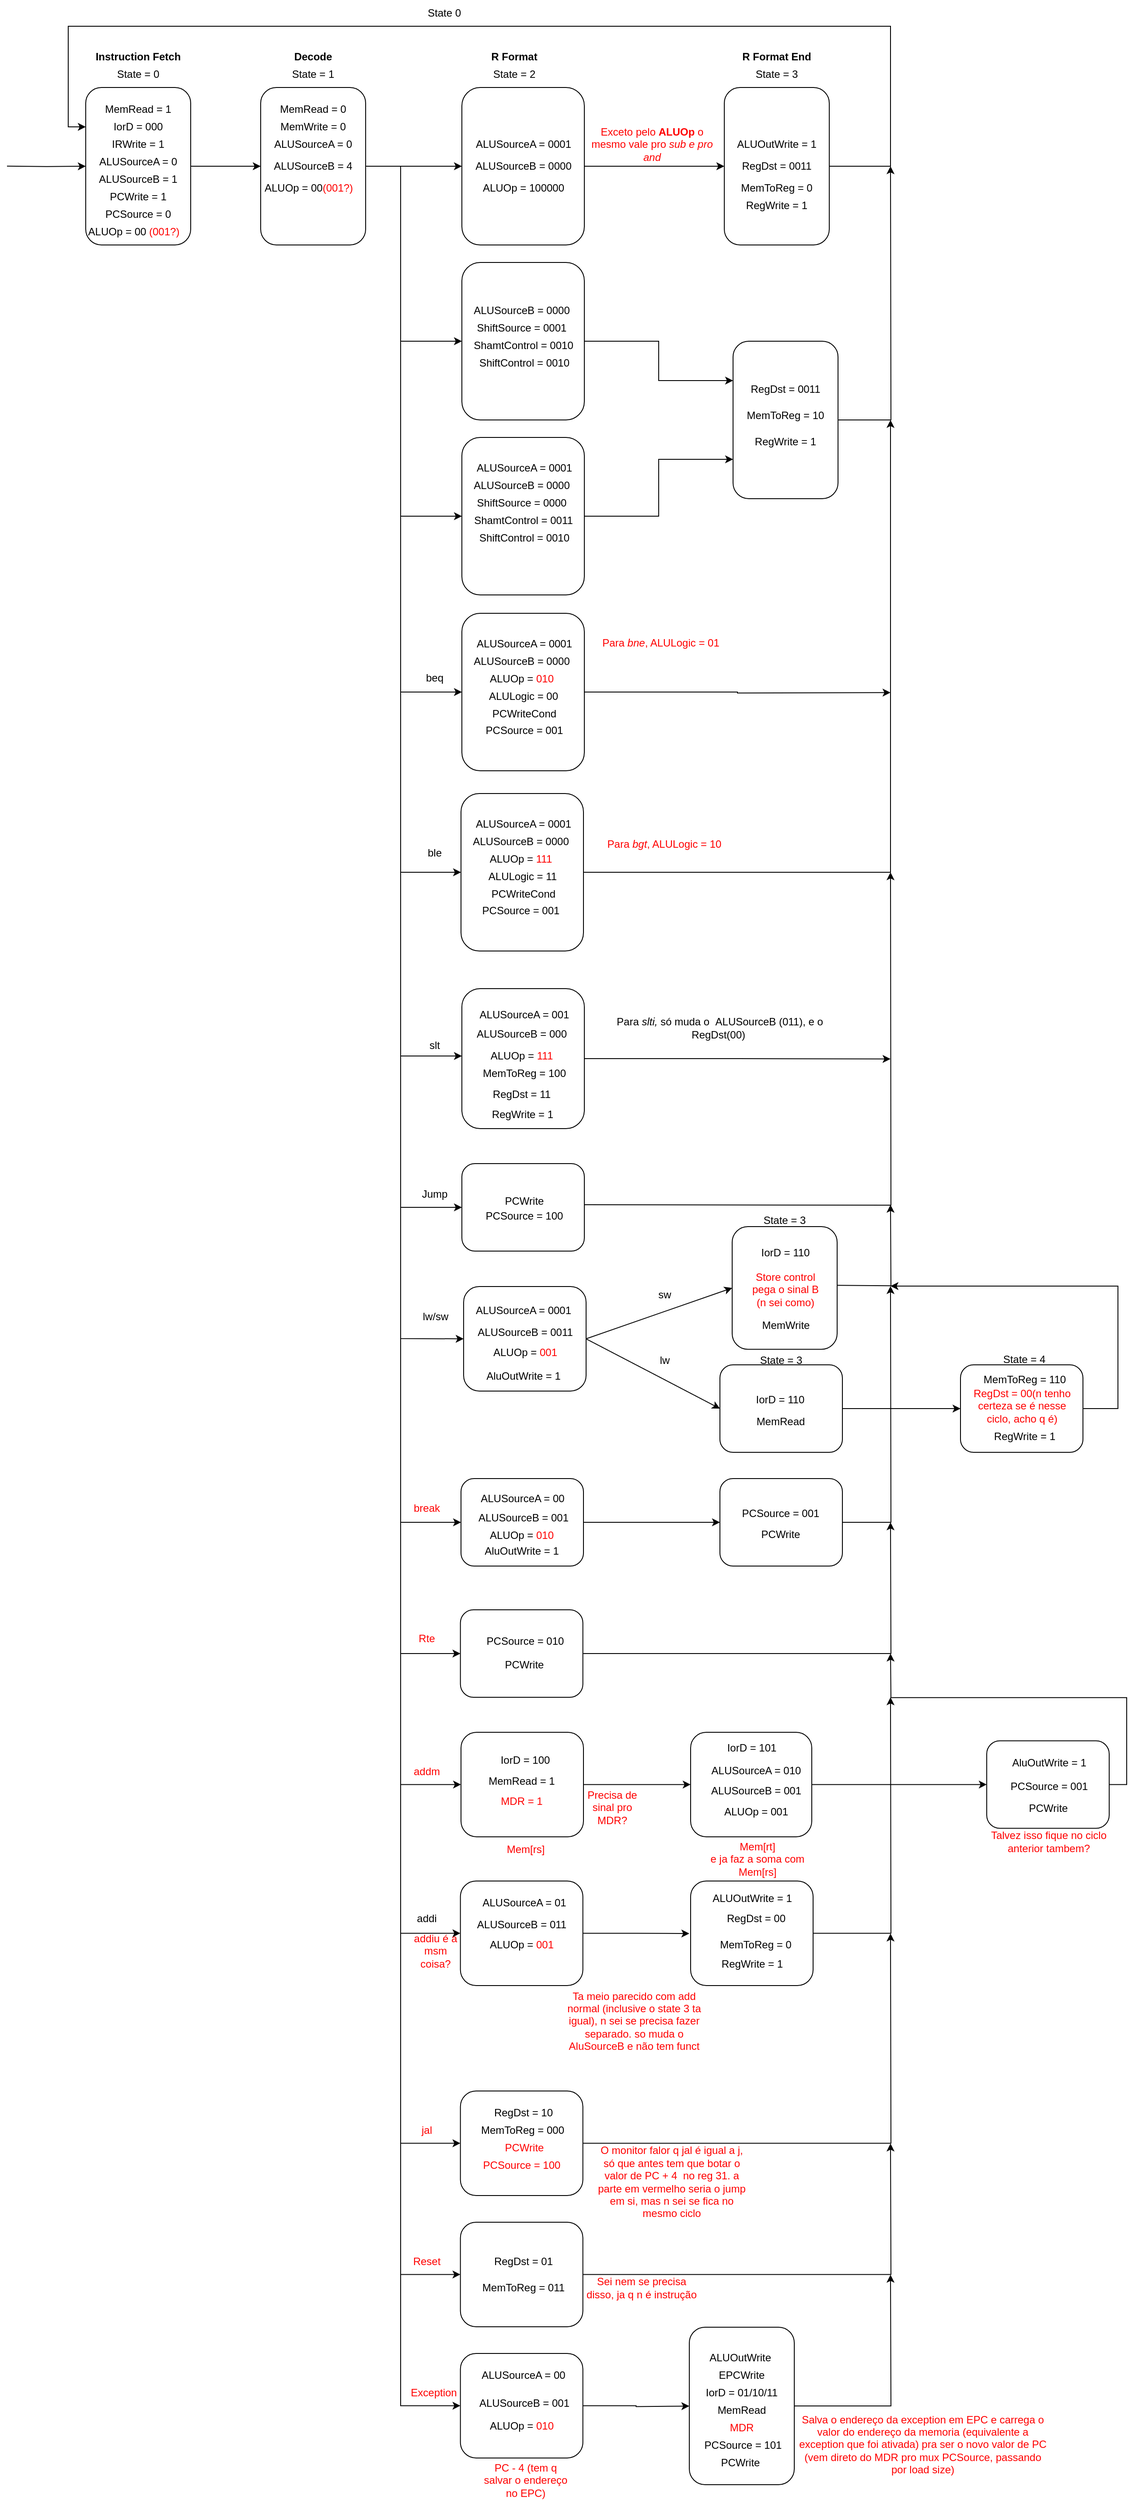 <mxfile version="17.1.2" type="device"><diagram id="7f029Ns65SmCHoBUcmKf" name="Page-1"><mxGraphModel dx="577" dy="322" grid="1" gridSize="10" guides="1" tooltips="1" connect="1" arrows="1" fold="1" page="1" pageScale="1" pageWidth="2000" pageHeight="1500" math="0" shadow="0"><root><mxCell id="0"/><mxCell id="1" parent="0"/><mxCell id="yMHzAtBY2s4tRCd89CI6-142" style="edgeStyle=orthogonalEdgeStyle;rounded=0;orthogonalLoop=1;jettySize=auto;html=1;exitX=1;exitY=0.5;exitDx=0;exitDy=0;fontColor=#FF0000;" parent="1" source="yMHzAtBY2s4tRCd89CI6-136" edge="1"><mxGeometry relative="1" as="geometry"><mxPoint x="1360" y="2050" as="targetPoint"/></mxGeometry></mxCell><mxCell id="yMHzAtBY2s4tRCd89CI6-136" value="" style="rounded=1;whiteSpace=wrap;html=1;" parent="1" vertex="1"><mxGeometry x="1131.5" y="2260" width="140" height="119.467" as="geometry"/></mxCell><mxCell id="wK7whWL1hG3LZi0DJtN8-14" style="edgeStyle=orthogonalEdgeStyle;rounded=0;orthogonalLoop=1;jettySize=auto;html=1;exitX=0;exitY=0.5;exitDx=0;exitDy=0;entryX=0;entryY=0.5;entryDx=0;entryDy=0;" parent="1" target="wK7whWL1hG3LZi0DJtN8-1" edge="1"><mxGeometry relative="1" as="geometry"><mxPoint x="350" y="299.857" as="sourcePoint"/></mxGeometry></mxCell><mxCell id="wK7whWL1hG3LZi0DJtN8-12" value="State = 0" style="text;html=1;strokeColor=none;fillColor=none;align=center;verticalAlign=middle;whiteSpace=wrap;rounded=0;" parent="1" vertex="1"><mxGeometry x="470" y="180" width="60" height="30" as="geometry"/></mxCell><mxCell id="wK7whWL1hG3LZi0DJtN8-15" value="&lt;b&gt;Instruction Fetch&lt;/b&gt;" style="text;html=1;strokeColor=none;fillColor=none;align=center;verticalAlign=middle;whiteSpace=wrap;rounded=0;" parent="1" vertex="1"><mxGeometry x="445" y="160" width="110" height="30" as="geometry"/></mxCell><mxCell id="wK7whWL1hG3LZi0DJtN8-17" value="" style="group" parent="1" vertex="1" connectable="0"><mxGeometry x="440" y="210" width="120" height="180" as="geometry"/></mxCell><mxCell id="wK7whWL1hG3LZi0DJtN8-1" value="" style="rounded=1;whiteSpace=wrap;html=1;" parent="wK7whWL1hG3LZi0DJtN8-17" vertex="1"><mxGeometry width="120" height="180" as="geometry"/></mxCell><mxCell id="wK7whWL1hG3LZi0DJtN8-4" value="MemRead = 1" style="text;html=1;strokeColor=none;fillColor=none;align=center;verticalAlign=middle;whiteSpace=wrap;rounded=0;" parent="wK7whWL1hG3LZi0DJtN8-17" vertex="1"><mxGeometry x="20" y="10" width="80" height="30" as="geometry"/></mxCell><mxCell id="wK7whWL1hG3LZi0DJtN8-5" value="IorD = 000" style="text;html=1;strokeColor=none;fillColor=none;align=center;verticalAlign=middle;whiteSpace=wrap;rounded=0;" parent="wK7whWL1hG3LZi0DJtN8-17" vertex="1"><mxGeometry x="20" y="30" width="80" height="30" as="geometry"/></mxCell><mxCell id="wK7whWL1hG3LZi0DJtN8-6" value="IRWrite = 1" style="text;html=1;strokeColor=none;fillColor=none;align=center;verticalAlign=middle;whiteSpace=wrap;rounded=0;" parent="wK7whWL1hG3LZi0DJtN8-17" vertex="1"><mxGeometry x="20" y="50" width="80" height="30" as="geometry"/></mxCell><mxCell id="wK7whWL1hG3LZi0DJtN8-7" value="ALUSourceA = 0" style="text;html=1;strokeColor=none;fillColor=none;align=center;verticalAlign=middle;whiteSpace=wrap;rounded=0;" parent="wK7whWL1hG3LZi0DJtN8-17" vertex="1"><mxGeometry x="10" y="70" width="100" height="30" as="geometry"/></mxCell><mxCell id="wK7whWL1hG3LZi0DJtN8-8" value="ALUSourceB = 1" style="text;html=1;strokeColor=none;fillColor=none;align=center;verticalAlign=middle;whiteSpace=wrap;rounded=0;" parent="wK7whWL1hG3LZi0DJtN8-17" vertex="1"><mxGeometry x="10" y="90" width="100" height="30" as="geometry"/></mxCell><mxCell id="wK7whWL1hG3LZi0DJtN8-9" value="PCWrite = 1" style="text;html=1;strokeColor=none;fillColor=none;align=center;verticalAlign=middle;whiteSpace=wrap;rounded=0;" parent="wK7whWL1hG3LZi0DJtN8-17" vertex="1"><mxGeometry x="10" y="110" width="100" height="30" as="geometry"/></mxCell><mxCell id="wK7whWL1hG3LZi0DJtN8-10" value="PCSource = 0" style="text;html=1;strokeColor=none;fillColor=none;align=center;verticalAlign=middle;whiteSpace=wrap;rounded=0;" parent="wK7whWL1hG3LZi0DJtN8-17" vertex="1"><mxGeometry x="10" y="130" width="100" height="30" as="geometry"/></mxCell><mxCell id="wK7whWL1hG3LZi0DJtN8-11" value="ALUOp = 00 &lt;font color=&quot;#ff0000&quot;&gt;(001?)&lt;/font&gt;" style="text;html=1;strokeColor=none;fillColor=none;align=center;verticalAlign=middle;whiteSpace=wrap;rounded=0;" parent="wK7whWL1hG3LZi0DJtN8-17" vertex="1"><mxGeometry y="150" width="110" height="30" as="geometry"/></mxCell><mxCell id="wK7whWL1hG3LZi0DJtN8-19" value="" style="group" parent="1" vertex="1" connectable="0"><mxGeometry x="640" y="210" width="120" height="180" as="geometry"/></mxCell><mxCell id="wK7whWL1hG3LZi0DJtN8-20" value="" style="rounded=1;whiteSpace=wrap;html=1;" parent="wK7whWL1hG3LZi0DJtN8-19" vertex="1"><mxGeometry width="120" height="180" as="geometry"/></mxCell><mxCell id="wK7whWL1hG3LZi0DJtN8-21" value="MemRead = 0" style="text;html=1;strokeColor=none;fillColor=none;align=center;verticalAlign=middle;whiteSpace=wrap;rounded=0;" parent="wK7whWL1hG3LZi0DJtN8-19" vertex="1"><mxGeometry x="20" y="10" width="80" height="30" as="geometry"/></mxCell><mxCell id="wK7whWL1hG3LZi0DJtN8-22" value="MemWrite = 0" style="text;html=1;strokeColor=none;fillColor=none;align=center;verticalAlign=middle;whiteSpace=wrap;rounded=0;" parent="wK7whWL1hG3LZi0DJtN8-19" vertex="1"><mxGeometry x="20" y="30" width="80" height="30" as="geometry"/></mxCell><mxCell id="wK7whWL1hG3LZi0DJtN8-24" value="ALUSourceA = 0" style="text;html=1;strokeColor=none;fillColor=none;align=center;verticalAlign=middle;whiteSpace=wrap;rounded=0;" parent="wK7whWL1hG3LZi0DJtN8-19" vertex="1"><mxGeometry x="10" y="50" width="100" height="30" as="geometry"/></mxCell><mxCell id="wK7whWL1hG3LZi0DJtN8-25" value="ALUSourceB = 4" style="text;html=1;strokeColor=none;fillColor=none;align=center;verticalAlign=middle;whiteSpace=wrap;rounded=0;" parent="wK7whWL1hG3LZi0DJtN8-19" vertex="1"><mxGeometry x="10" y="75" width="100" height="30" as="geometry"/></mxCell><mxCell id="wK7whWL1hG3LZi0DJtN8-28" value="ALUOp = 00&lt;font color=&quot;#ff0000&quot;&gt;(001?)&lt;/font&gt;" style="text;html=1;strokeColor=none;fillColor=none;align=center;verticalAlign=middle;whiteSpace=wrap;rounded=0;" parent="wK7whWL1hG3LZi0DJtN8-19" vertex="1"><mxGeometry y="100" width="110" height="30" as="geometry"/></mxCell><mxCell id="wK7whWL1hG3LZi0DJtN8-29" value="State = 1" style="text;html=1;strokeColor=none;fillColor=none;align=center;verticalAlign=middle;whiteSpace=wrap;rounded=0;" parent="1" vertex="1"><mxGeometry x="670" y="180" width="60" height="30" as="geometry"/></mxCell><mxCell id="wK7whWL1hG3LZi0DJtN8-31" value="&lt;b&gt;Decode&lt;/b&gt;" style="text;html=1;strokeColor=none;fillColor=none;align=center;verticalAlign=middle;whiteSpace=wrap;rounded=0;" parent="1" vertex="1"><mxGeometry x="645" y="160" width="110" height="30" as="geometry"/></mxCell><mxCell id="wK7whWL1hG3LZi0DJtN8-32" style="edgeStyle=orthogonalEdgeStyle;rounded=0;orthogonalLoop=1;jettySize=auto;html=1;exitX=1;exitY=0.5;exitDx=0;exitDy=0;entryX=0;entryY=0.5;entryDx=0;entryDy=0;" parent="1" source="wK7whWL1hG3LZi0DJtN8-1" target="wK7whWL1hG3LZi0DJtN8-20" edge="1"><mxGeometry relative="1" as="geometry"/></mxCell><mxCell id="wK7whWL1hG3LZi0DJtN8-33" value="" style="group" parent="1" vertex="1" connectable="0"><mxGeometry x="870" y="210" width="140" height="180" as="geometry"/></mxCell><mxCell id="wK7whWL1hG3LZi0DJtN8-34" value="" style="rounded=1;whiteSpace=wrap;html=1;" parent="wK7whWL1hG3LZi0DJtN8-33" vertex="1"><mxGeometry width="140" height="180" as="geometry"/></mxCell><mxCell id="wK7whWL1hG3LZi0DJtN8-37" value="ALUSourceA = 0001" style="text;html=1;strokeColor=none;fillColor=none;align=center;verticalAlign=middle;whiteSpace=wrap;rounded=0;" parent="wK7whWL1hG3LZi0DJtN8-33" vertex="1"><mxGeometry x="11.667" y="50" width="116.667" height="30" as="geometry"/></mxCell><mxCell id="wK7whWL1hG3LZi0DJtN8-38" value="ALUSourceB = 0000" style="text;html=1;strokeColor=none;fillColor=none;align=center;verticalAlign=middle;whiteSpace=wrap;rounded=0;" parent="wK7whWL1hG3LZi0DJtN8-33" vertex="1"><mxGeometry x="11.667" y="75" width="116.667" height="30" as="geometry"/></mxCell><mxCell id="wK7whWL1hG3LZi0DJtN8-39" value="ALUOp = 100000" style="text;html=1;strokeColor=none;fillColor=none;align=center;verticalAlign=middle;whiteSpace=wrap;rounded=0;" parent="wK7whWL1hG3LZi0DJtN8-33" vertex="1"><mxGeometry x="11.667" y="100" width="116.667" height="30" as="geometry"/></mxCell><mxCell id="wK7whWL1hG3LZi0DJtN8-40" value="&lt;b&gt;R Format&lt;/b&gt;" style="text;html=1;strokeColor=none;fillColor=none;align=center;verticalAlign=middle;whiteSpace=wrap;rounded=0;" parent="1" vertex="1"><mxGeometry x="875" y="160" width="110" height="30" as="geometry"/></mxCell><mxCell id="wK7whWL1hG3LZi0DJtN8-41" value="State = 2" style="text;html=1;strokeColor=none;fillColor=none;align=center;verticalAlign=middle;whiteSpace=wrap;rounded=0;" parent="1" vertex="1"><mxGeometry x="900" y="180" width="60" height="30" as="geometry"/></mxCell><mxCell id="wK7whWL1hG3LZi0DJtN8-42" style="edgeStyle=orthogonalEdgeStyle;rounded=0;orthogonalLoop=1;jettySize=auto;html=1;exitX=1;exitY=0.5;exitDx=0;exitDy=0;entryX=0;entryY=0.5;entryDx=0;entryDy=0;" parent="1" source="wK7whWL1hG3LZi0DJtN8-20" target="wK7whWL1hG3LZi0DJtN8-34" edge="1"><mxGeometry relative="1" as="geometry"/></mxCell><mxCell id="wK7whWL1hG3LZi0DJtN8-43" value="" style="group" parent="1" vertex="1" connectable="0"><mxGeometry x="1170" y="210" width="120" height="180" as="geometry"/></mxCell><mxCell id="wK7whWL1hG3LZi0DJtN8-44" value="" style="rounded=1;whiteSpace=wrap;html=1;" parent="wK7whWL1hG3LZi0DJtN8-43" vertex="1"><mxGeometry width="120" height="180" as="geometry"/></mxCell><mxCell id="wK7whWL1hG3LZi0DJtN8-45" value="ALUOutWrite = 1" style="text;html=1;strokeColor=none;fillColor=none;align=center;verticalAlign=middle;whiteSpace=wrap;rounded=0;" parent="wK7whWL1hG3LZi0DJtN8-43" vertex="1"><mxGeometry x="10" y="50" width="100" height="30" as="geometry"/></mxCell><mxCell id="wK7whWL1hG3LZi0DJtN8-46" value="RegDst = 0011" style="text;html=1;strokeColor=none;fillColor=none;align=center;verticalAlign=middle;whiteSpace=wrap;rounded=0;" parent="wK7whWL1hG3LZi0DJtN8-43" vertex="1"><mxGeometry x="10" y="75" width="100" height="30" as="geometry"/></mxCell><mxCell id="wK7whWL1hG3LZi0DJtN8-47" value="MemToReg = 0" style="text;html=1;strokeColor=none;fillColor=none;align=center;verticalAlign=middle;whiteSpace=wrap;rounded=0;" parent="wK7whWL1hG3LZi0DJtN8-43" vertex="1"><mxGeometry x="10" y="100" width="100" height="30" as="geometry"/></mxCell><mxCell id="wK7whWL1hG3LZi0DJtN8-48" value="RegWrite = 1" style="text;html=1;strokeColor=none;fillColor=none;align=center;verticalAlign=middle;whiteSpace=wrap;rounded=0;" parent="wK7whWL1hG3LZi0DJtN8-43" vertex="1"><mxGeometry x="10" y="120" width="100" height="30" as="geometry"/></mxCell><mxCell id="wK7whWL1hG3LZi0DJtN8-49" value="&lt;b&gt;R Format End&lt;/b&gt;" style="text;html=1;strokeColor=none;fillColor=none;align=center;verticalAlign=middle;whiteSpace=wrap;rounded=0;" parent="1" vertex="1"><mxGeometry x="1175" y="160" width="110" height="30" as="geometry"/></mxCell><mxCell id="wK7whWL1hG3LZi0DJtN8-50" value="State = 3" style="text;html=1;strokeColor=none;fillColor=none;align=center;verticalAlign=middle;whiteSpace=wrap;rounded=0;" parent="1" vertex="1"><mxGeometry x="1200" y="180" width="60" height="30" as="geometry"/></mxCell><mxCell id="wK7whWL1hG3LZi0DJtN8-51" style="edgeStyle=orthogonalEdgeStyle;rounded=0;orthogonalLoop=1;jettySize=auto;html=1;exitX=1;exitY=0.5;exitDx=0;exitDy=0;entryX=0;entryY=0.5;entryDx=0;entryDy=0;" parent="1" source="wK7whWL1hG3LZi0DJtN8-34" target="wK7whWL1hG3LZi0DJtN8-44" edge="1"><mxGeometry relative="1" as="geometry"/></mxCell><mxCell id="wK7whWL1hG3LZi0DJtN8-52" style="edgeStyle=orthogonalEdgeStyle;rounded=0;orthogonalLoop=1;jettySize=auto;html=1;exitX=1;exitY=0.5;exitDx=0;exitDy=0;entryX=0;entryY=0.25;entryDx=0;entryDy=0;" parent="1" source="wK7whWL1hG3LZi0DJtN8-44" target="wK7whWL1hG3LZi0DJtN8-1" edge="1"><mxGeometry relative="1" as="geometry"><Array as="points"><mxPoint x="1360" y="300"/><mxPoint x="1360" y="140"/><mxPoint x="420" y="140"/><mxPoint x="420" y="255"/></Array></mxGeometry></mxCell><mxCell id="wK7whWL1hG3LZi0DJtN8-53" value="State 0" style="text;html=1;strokeColor=none;fillColor=none;align=center;verticalAlign=middle;whiteSpace=wrap;rounded=0;" parent="1" vertex="1"><mxGeometry x="820" y="110" width="60" height="30" as="geometry"/></mxCell><mxCell id="JnGmFJrkp-qvWGGbEHpO-11" value="" style="group" parent="1" vertex="1" connectable="0"><mxGeometry x="870" y="410" width="140" height="180" as="geometry"/></mxCell><mxCell id="JnGmFJrkp-qvWGGbEHpO-12" value="" style="rounded=1;whiteSpace=wrap;html=1;" parent="JnGmFJrkp-qvWGGbEHpO-11" vertex="1"><mxGeometry width="140" height="180" as="geometry"/></mxCell><mxCell id="JnGmFJrkp-qvWGGbEHpO-14" value="ALUSourceB = 0000" style="text;html=1;strokeColor=none;fillColor=none;align=center;verticalAlign=middle;whiteSpace=wrap;rounded=0;" parent="JnGmFJrkp-qvWGGbEHpO-11" vertex="1"><mxGeometry x="9.997" y="40" width="116.667" height="30" as="geometry"/></mxCell><mxCell id="JnGmFJrkp-qvWGGbEHpO-18" value="ShiftSource = 0001" style="text;html=1;strokeColor=none;fillColor=none;align=center;verticalAlign=middle;whiteSpace=wrap;rounded=0;" parent="JnGmFJrkp-qvWGGbEHpO-11" vertex="1"><mxGeometry x="9.997" y="60" width="116.667" height="30" as="geometry"/></mxCell><mxCell id="JnGmFJrkp-qvWGGbEHpO-19" value="ShamtControl = 0010" style="text;html=1;strokeColor=none;fillColor=none;align=center;verticalAlign=middle;whiteSpace=wrap;rounded=0;" parent="JnGmFJrkp-qvWGGbEHpO-11" vertex="1"><mxGeometry x="11.667" y="80" width="116.667" height="30" as="geometry"/></mxCell><mxCell id="JnGmFJrkp-qvWGGbEHpO-20" value="ShiftControl = 0010" style="text;html=1;strokeColor=none;fillColor=none;align=center;verticalAlign=middle;whiteSpace=wrap;rounded=0;" parent="JnGmFJrkp-qvWGGbEHpO-11" vertex="1"><mxGeometry x="12.997" y="100" width="116.667" height="30" as="geometry"/></mxCell><mxCell id="JnGmFJrkp-qvWGGbEHpO-17" style="edgeStyle=orthogonalEdgeStyle;rounded=0;orthogonalLoop=1;jettySize=auto;html=1;exitX=1;exitY=0.5;exitDx=0;exitDy=0;fontColor=#FF0000;entryX=0;entryY=0.5;entryDx=0;entryDy=0;" parent="1" source="wK7whWL1hG3LZi0DJtN8-20" target="JnGmFJrkp-qvWGGbEHpO-12" edge="1"><mxGeometry relative="1" as="geometry"><mxPoint x="850" y="510" as="targetPoint"/><Array as="points"><mxPoint x="800" y="300"/><mxPoint x="800" y="500"/></Array></mxGeometry></mxCell><mxCell id="JnGmFJrkp-qvWGGbEHpO-3" value="&lt;font color=&quot;#ff0000&quot;&gt;Exceto pelo &lt;b&gt;ALUOp &lt;/b&gt;o mesmo vale pro &lt;i&gt;sub e pro and&lt;/i&gt;&lt;/font&gt;" style="text;html=1;strokeColor=none;fillColor=none;align=center;verticalAlign=middle;whiteSpace=wrap;rounded=0;" parent="1" vertex="1"><mxGeometry x="1010" y="260" width="155" height="30" as="geometry"/></mxCell><mxCell id="JnGmFJrkp-qvWGGbEHpO-23" value="" style="group" parent="1" vertex="1" connectable="0"><mxGeometry x="870" y="610" width="140" height="180" as="geometry"/></mxCell><mxCell id="JnGmFJrkp-qvWGGbEHpO-24" value="" style="rounded=1;whiteSpace=wrap;html=1;" parent="JnGmFJrkp-qvWGGbEHpO-23" vertex="1"><mxGeometry width="140" height="180" as="geometry"/></mxCell><mxCell id="JnGmFJrkp-qvWGGbEHpO-25" value="ALUSourceB = 0000" style="text;html=1;strokeColor=none;fillColor=none;align=center;verticalAlign=middle;whiteSpace=wrap;rounded=0;" parent="JnGmFJrkp-qvWGGbEHpO-23" vertex="1"><mxGeometry x="9.997" y="40" width="116.667" height="30" as="geometry"/></mxCell><mxCell id="JnGmFJrkp-qvWGGbEHpO-27" value="ShiftSource = 0000" style="text;html=1;strokeColor=none;fillColor=none;align=center;verticalAlign=middle;whiteSpace=wrap;rounded=0;" parent="JnGmFJrkp-qvWGGbEHpO-23" vertex="1"><mxGeometry x="9.997" y="60" width="116.667" height="30" as="geometry"/></mxCell><mxCell id="JnGmFJrkp-qvWGGbEHpO-28" value="ShamtControl = 0011" style="text;html=1;strokeColor=none;fillColor=none;align=center;verticalAlign=middle;whiteSpace=wrap;rounded=0;" parent="JnGmFJrkp-qvWGGbEHpO-23" vertex="1"><mxGeometry x="11.667" y="80" width="116.667" height="30" as="geometry"/></mxCell><mxCell id="JnGmFJrkp-qvWGGbEHpO-29" value="ShiftControl = 0010" style="text;html=1;strokeColor=none;fillColor=none;align=center;verticalAlign=middle;whiteSpace=wrap;rounded=0;" parent="JnGmFJrkp-qvWGGbEHpO-23" vertex="1"><mxGeometry x="12.997" y="100" width="116.667" height="30" as="geometry"/></mxCell><mxCell id="JnGmFJrkp-qvWGGbEHpO-31" value="ALUSourceA = 0001" style="text;html=1;strokeColor=none;fillColor=none;align=center;verticalAlign=middle;whiteSpace=wrap;rounded=0;" parent="JnGmFJrkp-qvWGGbEHpO-23" vertex="1"><mxGeometry x="12.997" y="20" width="116.667" height="30" as="geometry"/></mxCell><mxCell id="JnGmFJrkp-qvWGGbEHpO-30" style="edgeStyle=orthogonalEdgeStyle;rounded=0;orthogonalLoop=1;jettySize=auto;html=1;exitX=1;exitY=0.5;exitDx=0;exitDy=0;entryX=0;entryY=0.5;entryDx=0;entryDy=0;fontColor=#FF0000;" parent="1" source="wK7whWL1hG3LZi0DJtN8-20" target="JnGmFJrkp-qvWGGbEHpO-24" edge="1"><mxGeometry relative="1" as="geometry"><Array as="points"><mxPoint x="800" y="300"/><mxPoint x="800" y="700"/></Array></mxGeometry></mxCell><mxCell id="JnGmFJrkp-qvWGGbEHpO-38" value="" style="group" parent="1" vertex="1" connectable="0"><mxGeometry x="1180" y="500" width="120" height="180" as="geometry"/></mxCell><mxCell id="JnGmFJrkp-qvWGGbEHpO-39" value="" style="rounded=1;whiteSpace=wrap;html=1;" parent="JnGmFJrkp-qvWGGbEHpO-38" vertex="1"><mxGeometry width="120" height="180" as="geometry"/></mxCell><mxCell id="JnGmFJrkp-qvWGGbEHpO-41" value="RegDst = 0011" style="text;html=1;strokeColor=none;fillColor=none;align=center;verticalAlign=middle;whiteSpace=wrap;rounded=0;" parent="JnGmFJrkp-qvWGGbEHpO-38" vertex="1"><mxGeometry x="10" y="40" width="100" height="30" as="geometry"/></mxCell><mxCell id="JnGmFJrkp-qvWGGbEHpO-42" value="MemToReg = 10" style="text;html=1;strokeColor=none;fillColor=none;align=center;verticalAlign=middle;whiteSpace=wrap;rounded=0;" parent="JnGmFJrkp-qvWGGbEHpO-38" vertex="1"><mxGeometry x="10" y="70" width="100" height="30" as="geometry"/></mxCell><mxCell id="JnGmFJrkp-qvWGGbEHpO-43" value="RegWrite = 1" style="text;html=1;strokeColor=none;fillColor=none;align=center;verticalAlign=middle;whiteSpace=wrap;rounded=0;" parent="JnGmFJrkp-qvWGGbEHpO-38" vertex="1"><mxGeometry x="10" y="100" width="100" height="30" as="geometry"/></mxCell><mxCell id="JnGmFJrkp-qvWGGbEHpO-44" style="edgeStyle=orthogonalEdgeStyle;rounded=0;orthogonalLoop=1;jettySize=auto;html=1;exitX=1;exitY=0.5;exitDx=0;exitDy=0;entryX=0;entryY=0.25;entryDx=0;entryDy=0;fontColor=#FF0000;" parent="1" source="JnGmFJrkp-qvWGGbEHpO-12" target="JnGmFJrkp-qvWGGbEHpO-39" edge="1"><mxGeometry relative="1" as="geometry"/></mxCell><mxCell id="JnGmFJrkp-qvWGGbEHpO-45" style="edgeStyle=orthogonalEdgeStyle;rounded=0;orthogonalLoop=1;jettySize=auto;html=1;exitX=1;exitY=0.5;exitDx=0;exitDy=0;entryX=0;entryY=0.75;entryDx=0;entryDy=0;fontColor=#FF0000;" parent="1" source="JnGmFJrkp-qvWGGbEHpO-24" target="JnGmFJrkp-qvWGGbEHpO-39" edge="1"><mxGeometry relative="1" as="geometry"/></mxCell><mxCell id="JnGmFJrkp-qvWGGbEHpO-47" style="edgeStyle=orthogonalEdgeStyle;rounded=0;orthogonalLoop=1;jettySize=auto;html=1;exitX=1;exitY=0.5;exitDx=0;exitDy=0;fontColor=#FF0000;" parent="1" source="JnGmFJrkp-qvWGGbEHpO-39" edge="1"><mxGeometry relative="1" as="geometry"><mxPoint x="1360" y="300" as="targetPoint"/></mxGeometry></mxCell><mxCell id="yMHzAtBY2s4tRCd89CI6-1" value="" style="endArrow=classic;html=1;rounded=0;entryX=0;entryY=0.5;entryDx=0;entryDy=0;" parent="1" target="yMHzAtBY2s4tRCd89CI6-3" edge="1"><mxGeometry width="50" height="50" relative="1" as="geometry"><mxPoint x="800" y="700" as="sourcePoint"/><mxPoint x="800" y="920" as="targetPoint"/><Array as="points"><mxPoint x="800" y="901"/></Array></mxGeometry></mxCell><mxCell id="yMHzAtBY2s4tRCd89CI6-2" value="" style="group" parent="1" vertex="1" connectable="0"><mxGeometry x="870" y="811" width="140" height="180" as="geometry"/></mxCell><mxCell id="yMHzAtBY2s4tRCd89CI6-3" value="" style="rounded=1;whiteSpace=wrap;html=1;" parent="yMHzAtBY2s4tRCd89CI6-2" vertex="1"><mxGeometry width="140" height="180" as="geometry"/></mxCell><mxCell id="yMHzAtBY2s4tRCd89CI6-4" value="ALUSourceB = 0000" style="text;html=1;strokeColor=none;fillColor=none;align=center;verticalAlign=middle;whiteSpace=wrap;rounded=0;" parent="yMHzAtBY2s4tRCd89CI6-2" vertex="1"><mxGeometry x="9.997" y="40" width="116.667" height="30" as="geometry"/></mxCell><mxCell id="yMHzAtBY2s4tRCd89CI6-5" value="ALUOp = &lt;font color=&quot;#ff0000&quot;&gt;010&lt;/font&gt;" style="text;html=1;strokeColor=none;fillColor=none;align=center;verticalAlign=middle;whiteSpace=wrap;rounded=0;" parent="yMHzAtBY2s4tRCd89CI6-2" vertex="1"><mxGeometry x="9.997" y="60" width="116.667" height="30" as="geometry"/></mxCell><mxCell id="yMHzAtBY2s4tRCd89CI6-6" value="ALULogic = 00" style="text;html=1;strokeColor=none;fillColor=none;align=center;verticalAlign=middle;whiteSpace=wrap;rounded=0;" parent="yMHzAtBY2s4tRCd89CI6-2" vertex="1"><mxGeometry x="11.667" y="80" width="116.667" height="30" as="geometry"/></mxCell><mxCell id="yMHzAtBY2s4tRCd89CI6-7" value="PCWriteCond" style="text;html=1;strokeColor=none;fillColor=none;align=center;verticalAlign=middle;whiteSpace=wrap;rounded=0;" parent="yMHzAtBY2s4tRCd89CI6-2" vertex="1"><mxGeometry x="12.997" y="100" width="116.667" height="30" as="geometry"/></mxCell><mxCell id="yMHzAtBY2s4tRCd89CI6-8" value="ALUSourceA = 0001" style="text;html=1;strokeColor=none;fillColor=none;align=center;verticalAlign=middle;whiteSpace=wrap;rounded=0;" parent="yMHzAtBY2s4tRCd89CI6-2" vertex="1"><mxGeometry x="12.997" y="20" width="116.667" height="30" as="geometry"/></mxCell><mxCell id="yMHzAtBY2s4tRCd89CI6-10" value="&lt;font color=&quot;#ff0000&quot;&gt;Para &lt;i&gt;bne&lt;/i&gt;, ALULogic = 01&lt;/font&gt;" style="text;html=1;strokeColor=none;fillColor=none;align=center;verticalAlign=middle;whiteSpace=wrap;rounded=0;" parent="1" vertex="1"><mxGeometry x="1020" y="830" width="155" height="30" as="geometry"/></mxCell><mxCell id="yMHzAtBY2s4tRCd89CI6-11" value="beq" style="text;html=1;strokeColor=none;fillColor=none;align=center;verticalAlign=middle;whiteSpace=wrap;rounded=0;" parent="1" vertex="1"><mxGeometry x="809" y="870" width="60" height="30" as="geometry"/></mxCell><mxCell id="yMHzAtBY2s4tRCd89CI6-13" value="" style="group" parent="1" vertex="1" connectable="0"><mxGeometry x="869" y="1017" width="140" height="180" as="geometry"/></mxCell><mxCell id="yMHzAtBY2s4tRCd89CI6-14" value="" style="rounded=1;whiteSpace=wrap;html=1;" parent="yMHzAtBY2s4tRCd89CI6-13" vertex="1"><mxGeometry width="140" height="180" as="geometry"/></mxCell><mxCell id="yMHzAtBY2s4tRCd89CI6-15" value="ALUSourceB = 0000" style="text;html=1;strokeColor=none;fillColor=none;align=center;verticalAlign=middle;whiteSpace=wrap;rounded=0;" parent="yMHzAtBY2s4tRCd89CI6-13" vertex="1"><mxGeometry x="9.997" y="40" width="116.667" height="30" as="geometry"/></mxCell><mxCell id="yMHzAtBY2s4tRCd89CI6-16" value="ALUOp = &lt;font color=&quot;#ff0000&quot;&gt;111&lt;/font&gt;" style="text;html=1;strokeColor=none;fillColor=none;align=center;verticalAlign=middle;whiteSpace=wrap;rounded=0;" parent="yMHzAtBY2s4tRCd89CI6-13" vertex="1"><mxGeometry x="9.997" y="60" width="116.667" height="30" as="geometry"/></mxCell><mxCell id="yMHzAtBY2s4tRCd89CI6-17" value="ALULogic = 11" style="text;html=1;strokeColor=none;fillColor=none;align=center;verticalAlign=middle;whiteSpace=wrap;rounded=0;" parent="yMHzAtBY2s4tRCd89CI6-13" vertex="1"><mxGeometry x="11.667" y="80" width="116.667" height="30" as="geometry"/></mxCell><mxCell id="yMHzAtBY2s4tRCd89CI6-18" value="PCWriteCond" style="text;html=1;strokeColor=none;fillColor=none;align=center;verticalAlign=middle;whiteSpace=wrap;rounded=0;" parent="yMHzAtBY2s4tRCd89CI6-13" vertex="1"><mxGeometry x="12.997" y="100" width="116.667" height="30" as="geometry"/></mxCell><mxCell id="yMHzAtBY2s4tRCd89CI6-19" value="ALUSourceA = 0001" style="text;html=1;strokeColor=none;fillColor=none;align=center;verticalAlign=middle;whiteSpace=wrap;rounded=0;" parent="yMHzAtBY2s4tRCd89CI6-13" vertex="1"><mxGeometry x="12.997" y="20" width="116.667" height="30" as="geometry"/></mxCell><mxCell id="yMHzAtBY2s4tRCd89CI6-35" value="PCSource = 001" style="text;html=1;strokeColor=none;fillColor=none;align=center;verticalAlign=middle;whiteSpace=wrap;rounded=0;" parent="yMHzAtBY2s4tRCd89CI6-13" vertex="1"><mxGeometry x="10" y="119" width="116.667" height="30" as="geometry"/></mxCell><mxCell id="yMHzAtBY2s4tRCd89CI6-20" value="" style="endArrow=classic;html=1;rounded=0;entryX=0;entryY=0.5;entryDx=0;entryDy=0;" parent="1" target="yMHzAtBY2s4tRCd89CI6-14" edge="1"><mxGeometry width="50" height="50" relative="1" as="geometry"><mxPoint x="800" y="900" as="sourcePoint"/><mxPoint x="850" y="1000" as="targetPoint"/><Array as="points"><mxPoint x="800" y="1107"/></Array></mxGeometry></mxCell><mxCell id="yMHzAtBY2s4tRCd89CI6-21" value="ble" style="text;html=1;strokeColor=none;fillColor=none;align=center;verticalAlign=middle;whiteSpace=wrap;rounded=0;" parent="1" vertex="1"><mxGeometry x="809" y="1070" width="60" height="30" as="geometry"/></mxCell><mxCell id="yMHzAtBY2s4tRCd89CI6-22" value="&lt;font color=&quot;#ff0000&quot;&gt;Para &lt;i&gt;bgt&lt;/i&gt;, ALULogic = 10&lt;/font&gt;" style="text;html=1;strokeColor=none;fillColor=none;align=center;verticalAlign=middle;whiteSpace=wrap;rounded=0;" parent="1" vertex="1"><mxGeometry x="1024" y="1060" width="155" height="30" as="geometry"/></mxCell><mxCell id="yMHzAtBY2s4tRCd89CI6-25" value="" style="group" parent="1" vertex="1" connectable="0"><mxGeometry x="870" y="1250" width="140" height="150" as="geometry"/></mxCell><mxCell id="yMHzAtBY2s4tRCd89CI6-26" value="" style="rounded=1;whiteSpace=wrap;html=1;" parent="yMHzAtBY2s4tRCd89CI6-25" vertex="1"><mxGeometry y="-10" width="140" height="160" as="geometry"/></mxCell><mxCell id="yMHzAtBY2s4tRCd89CI6-27" value="ALUSourceB = 000" style="text;html=1;strokeColor=none;fillColor=none;align=center;verticalAlign=middle;whiteSpace=wrap;rounded=0;" parent="yMHzAtBY2s4tRCd89CI6-25" vertex="1"><mxGeometry x="9.997" y="30.444" width="116.667" height="23.333" as="geometry"/></mxCell><mxCell id="yMHzAtBY2s4tRCd89CI6-28" value="ALUOp = &lt;font color=&quot;#ff0000&quot;&gt;111&lt;/font&gt;" style="text;html=1;strokeColor=none;fillColor=none;align=center;verticalAlign=middle;whiteSpace=wrap;rounded=0;" parent="yMHzAtBY2s4tRCd89CI6-25" vertex="1"><mxGeometry x="9.997" y="55.778" width="116.667" height="23.333" as="geometry"/></mxCell><mxCell id="yMHzAtBY2s4tRCd89CI6-29" value="MemToReg = 100" style="text;html=1;strokeColor=none;fillColor=none;align=center;verticalAlign=middle;whiteSpace=wrap;rounded=0;" parent="yMHzAtBY2s4tRCd89CI6-25" vertex="1"><mxGeometry x="12.997" y="75.333" width="116.667" height="23.333" as="geometry"/></mxCell><mxCell id="yMHzAtBY2s4tRCd89CI6-30" value="RegWrite = 1" style="text;html=1;strokeColor=none;fillColor=none;align=center;verticalAlign=middle;whiteSpace=wrap;rounded=0;" parent="yMHzAtBY2s4tRCd89CI6-25" vertex="1"><mxGeometry x="10.997" y="121.889" width="116.667" height="23.333" as="geometry"/></mxCell><mxCell id="yMHzAtBY2s4tRCd89CI6-31" value="ALUSourceA = 001" style="text;html=1;strokeColor=none;fillColor=none;align=center;verticalAlign=middle;whiteSpace=wrap;rounded=0;" parent="yMHzAtBY2s4tRCd89CI6-25" vertex="1"><mxGeometry x="12.997" y="8.111" width="116.667" height="23.333" as="geometry"/></mxCell><mxCell id="yMHzAtBY2s4tRCd89CI6-184" value="RegDst = 11" style="text;html=1;strokeColor=none;fillColor=none;align=center;verticalAlign=middle;whiteSpace=wrap;rounded=0;" parent="yMHzAtBY2s4tRCd89CI6-25" vertex="1"><mxGeometry x="10" y="99.67" width="116.667" height="23.333" as="geometry"/></mxCell><mxCell id="yMHzAtBY2s4tRCd89CI6-32" value="" style="endArrow=classic;html=1;rounded=0;entryX=0;entryY=0.5;entryDx=0;entryDy=0;" parent="1" edge="1"><mxGeometry width="50" height="50" relative="1" as="geometry"><mxPoint x="800" y="1107" as="sourcePoint"/><mxPoint x="870" y="1317" as="targetPoint"/><Array as="points"><mxPoint x="800" y="1317"/></Array></mxGeometry></mxCell><mxCell id="yMHzAtBY2s4tRCd89CI6-33" value="&lt;font color=&quot;#000000&quot;&gt;slt&lt;/font&gt;" style="text;html=1;strokeColor=none;fillColor=none;align=center;verticalAlign=middle;whiteSpace=wrap;rounded=0;fontColor=#FF0000;" parent="1" vertex="1"><mxGeometry x="809" y="1290" width="60" height="30" as="geometry"/></mxCell><mxCell id="yMHzAtBY2s4tRCd89CI6-34" value="PCSource = 001" style="text;html=1;strokeColor=none;fillColor=none;align=center;verticalAlign=middle;whiteSpace=wrap;rounded=0;" parent="1" vertex="1"><mxGeometry x="883" y="930" width="116.667" height="30" as="geometry"/></mxCell><mxCell id="yMHzAtBY2s4tRCd89CI6-36" value="" style="endArrow=classic;html=1;rounded=0;fontColor=#000000;entryX=0;entryY=0.5;entryDx=0;entryDy=0;" parent="1" target="yMHzAtBY2s4tRCd89CI6-38" edge="1"><mxGeometry width="50" height="50" relative="1" as="geometry"><mxPoint x="800" y="1317" as="sourcePoint"/><mxPoint x="870" y="1527" as="targetPoint"/><Array as="points"><mxPoint x="800" y="1490"/></Array></mxGeometry></mxCell><mxCell id="yMHzAtBY2s4tRCd89CI6-37" value="" style="group" parent="1" vertex="1" connectable="0"><mxGeometry x="870" y="1440" width="145" height="260" as="geometry"/></mxCell><mxCell id="yMHzAtBY2s4tRCd89CI6-38" value="" style="rounded=1;whiteSpace=wrap;html=1;" parent="yMHzAtBY2s4tRCd89CI6-37" vertex="1"><mxGeometry width="140" height="100" as="geometry"/></mxCell><mxCell id="yMHzAtBY2s4tRCd89CI6-45" value="PCWrite" style="text;html=1;strokeColor=none;fillColor=none;align=center;verticalAlign=middle;whiteSpace=wrap;rounded=0;" parent="yMHzAtBY2s4tRCd89CI6-37" vertex="1"><mxGeometry x="13" y="28" width="116.667" height="30" as="geometry"/></mxCell><mxCell id="yMHzAtBY2s4tRCd89CI6-46" value="PCSource = 100" style="text;html=1;strokeColor=none;fillColor=none;align=center;verticalAlign=middle;whiteSpace=wrap;rounded=0;" parent="yMHzAtBY2s4tRCd89CI6-37" vertex="1"><mxGeometry x="13" y="45" width="116.667" height="30" as="geometry"/></mxCell><mxCell id="yMHzAtBY2s4tRCd89CI6-53" value="" style="group" parent="yMHzAtBY2s4tRCd89CI6-37" vertex="1" connectable="0"><mxGeometry x="2" y="148" width="140" height="112" as="geometry"/></mxCell><mxCell id="yMHzAtBY2s4tRCd89CI6-54" value="" style="rounded=1;whiteSpace=wrap;html=1;" parent="yMHzAtBY2s4tRCd89CI6-53" vertex="1"><mxGeometry y="-7.467" width="140" height="119.467" as="geometry"/></mxCell><mxCell id="yMHzAtBY2s4tRCd89CI6-59" value="ALUSourceA = 0001" style="text;html=1;strokeColor=none;fillColor=none;align=center;verticalAlign=middle;whiteSpace=wrap;rounded=0;" parent="yMHzAtBY2s4tRCd89CI6-53" vertex="1"><mxGeometry x="9.667" y="6.441" width="116.667" height="26.133" as="geometry"/></mxCell><mxCell id="yMHzAtBY2s4tRCd89CI6-55" value="ALUSourceB = 0011" style="text;html=1;strokeColor=none;fillColor=none;align=center;verticalAlign=middle;whiteSpace=wrap;rounded=0;" parent="yMHzAtBY2s4tRCd89CI6-53" vertex="1"><mxGeometry x="11.667" y="32.205" width="116.667" height="26.133" as="geometry"/></mxCell><mxCell id="yMHzAtBY2s4tRCd89CI6-56" value="ALUOp = &lt;font color=&quot;#ff0000&quot;&gt;001&lt;/font&gt;" style="text;html=1;strokeColor=none;fillColor=none;align=center;verticalAlign=middle;whiteSpace=wrap;rounded=0;" parent="yMHzAtBY2s4tRCd89CI6-53" vertex="1"><mxGeometry x="11.667" y="55.338" width="116.667" height="26.133" as="geometry"/></mxCell><mxCell id="yMHzAtBY2s4tRCd89CI6-64" value="AluOutWrite = 1" style="text;html=1;strokeColor=none;fillColor=none;align=center;verticalAlign=middle;whiteSpace=wrap;rounded=0;" parent="yMHzAtBY2s4tRCd89CI6-53" vertex="1"><mxGeometry x="9.67" y="81.47" width="116.667" height="26.133" as="geometry"/></mxCell><mxCell id="yMHzAtBY2s4tRCd89CI6-47" value="Jump" style="text;html=1;strokeColor=none;fillColor=none;align=center;verticalAlign=middle;whiteSpace=wrap;rounded=0;fontColor=#000000;" parent="1" vertex="1"><mxGeometry x="809" y="1460" width="60" height="30" as="geometry"/></mxCell><mxCell id="yMHzAtBY2s4tRCd89CI6-48" value="" style="endArrow=classic;html=1;rounded=0;fontColor=#000000;exitX=1;exitY=0.5;exitDx=0;exitDy=0;" parent="1" source="yMHzAtBY2s4tRCd89CI6-14" edge="1"><mxGeometry width="50" height="50" relative="1" as="geometry"><mxPoint x="1050" y="1150" as="sourcePoint"/><mxPoint x="1360" y="590" as="targetPoint"/><Array as="points"><mxPoint x="1360" y="1107"/></Array></mxGeometry></mxCell><mxCell id="yMHzAtBY2s4tRCd89CI6-50" style="edgeStyle=orthogonalEdgeStyle;rounded=0;orthogonalLoop=1;jettySize=auto;html=1;exitX=1;exitY=0.5;exitDx=0;exitDy=0;fontColor=#000000;" parent="1" source="yMHzAtBY2s4tRCd89CI6-3" edge="1"><mxGeometry relative="1" as="geometry"><mxPoint x="1360" y="901.588" as="targetPoint"/></mxGeometry></mxCell><mxCell id="yMHzAtBY2s4tRCd89CI6-51" style="edgeStyle=orthogonalEdgeStyle;rounded=0;orthogonalLoop=1;jettySize=auto;html=1;exitX=1;exitY=0.5;exitDx=0;exitDy=0;fontColor=#000000;" parent="1" edge="1"><mxGeometry relative="1" as="geometry"><mxPoint x="1360" y="1107" as="targetPoint"/><mxPoint x="1010" y="1487" as="sourcePoint"/></mxGeometry></mxCell><mxCell id="yMHzAtBY2s4tRCd89CI6-52" style="edgeStyle=orthogonalEdgeStyle;rounded=0;orthogonalLoop=1;jettySize=auto;html=1;exitX=1;exitY=0.5;exitDx=0;exitDy=0;fontColor=#000000;" parent="1" source="yMHzAtBY2s4tRCd89CI6-26" edge="1"><mxGeometry relative="1" as="geometry"><mxPoint x="1360" y="1320.412" as="targetPoint"/></mxGeometry></mxCell><mxCell id="yMHzAtBY2s4tRCd89CI6-60" value="" style="endArrow=classic;html=1;rounded=0;fontColor=#000000;entryX=0;entryY=0.5;entryDx=0;entryDy=0;" parent="1" target="yMHzAtBY2s4tRCd89CI6-54" edge="1"><mxGeometry width="50" height="50" relative="1" as="geometry"><mxPoint x="800" y="1490" as="sourcePoint"/><mxPoint x="850" y="1590" as="targetPoint"/><Array as="points"><mxPoint x="800" y="1640"/></Array></mxGeometry></mxCell><mxCell id="yMHzAtBY2s4tRCd89CI6-61" value="lw/sw" style="text;html=1;strokeColor=none;fillColor=none;align=center;verticalAlign=middle;whiteSpace=wrap;rounded=0;fontColor=#000000;" parent="1" vertex="1"><mxGeometry x="810" y="1600" width="60" height="30" as="geometry"/></mxCell><mxCell id="yMHzAtBY2s4tRCd89CI6-85" style="edgeStyle=orthogonalEdgeStyle;rounded=0;orthogonalLoop=1;jettySize=auto;html=1;exitX=1;exitY=0.5;exitDx=0;exitDy=0;fontColor=#FF0000;" parent="1" edge="1"><mxGeometry relative="1" as="geometry"><mxPoint x="1360" y="1487" as="targetPoint"/><mxPoint x="1299" y="1579.135" as="sourcePoint"/></mxGeometry></mxCell><mxCell id="yMHzAtBY2s4tRCd89CI6-62" value="" style="rounded=1;whiteSpace=wrap;html=1;" parent="1" vertex="1"><mxGeometry x="1179" y="1512" width="120" height="140.27" as="geometry"/></mxCell><mxCell id="yMHzAtBY2s4tRCd89CI6-65" value="IorD = 110" style="text;html=1;strokeColor=none;fillColor=none;align=center;verticalAlign=middle;whiteSpace=wrap;rounded=0;" parent="1" vertex="1"><mxGeometry x="1200" y="1527" width="80" height="30" as="geometry"/></mxCell><mxCell id="yMHzAtBY2s4tRCd89CI6-66" value="&lt;font color=&quot;#ff0000&quot;&gt;Store control pega o sinal B (n sei como)&lt;/font&gt;" style="text;html=1;strokeColor=none;fillColor=none;align=center;verticalAlign=middle;whiteSpace=wrap;rounded=0;" parent="1" vertex="1"><mxGeometry x="1200" y="1569" width="80" height="30" as="geometry"/></mxCell><mxCell id="yMHzAtBY2s4tRCd89CI6-67" value="MemWrite" style="text;html=1;strokeColor=none;fillColor=none;align=center;verticalAlign=middle;whiteSpace=wrap;rounded=0;" parent="1" vertex="1"><mxGeometry x="1182.33" y="1612" width="116.667" height="26.133" as="geometry"/></mxCell><mxCell id="yMHzAtBY2s4tRCd89CI6-80" style="edgeStyle=orthogonalEdgeStyle;rounded=0;orthogonalLoop=1;jettySize=auto;html=1;exitX=1;exitY=0.5;exitDx=0;exitDy=0;entryX=0;entryY=0.5;entryDx=0;entryDy=0;fontColor=#000000;" parent="1" source="yMHzAtBY2s4tRCd89CI6-68" target="yMHzAtBY2s4tRCd89CI6-78" edge="1"><mxGeometry relative="1" as="geometry"/></mxCell><mxCell id="yMHzAtBY2s4tRCd89CI6-68" value="" style="rounded=1;whiteSpace=wrap;html=1;" parent="1" vertex="1"><mxGeometry x="1165" y="1670" width="140" height="100" as="geometry"/></mxCell><mxCell id="yMHzAtBY2s4tRCd89CI6-69" value="" style="endArrow=classic;html=1;rounded=0;fontColor=#FF0000;exitX=1;exitY=0.5;exitDx=0;exitDy=0;entryX=0;entryY=0.5;entryDx=0;entryDy=0;" parent="1" source="yMHzAtBY2s4tRCd89CI6-54" target="yMHzAtBY2s4tRCd89CI6-68" edge="1"><mxGeometry width="50" height="50" relative="1" as="geometry"><mxPoint x="1060" y="1740" as="sourcePoint"/><mxPoint x="1110" y="1690" as="targetPoint"/></mxGeometry></mxCell><mxCell id="yMHzAtBY2s4tRCd89CI6-70" value="" style="endArrow=classic;html=1;rounded=0;fontColor=#FF0000;exitX=1;exitY=0.5;exitDx=0;exitDy=0;entryX=0;entryY=0.5;entryDx=0;entryDy=0;" parent="1" source="yMHzAtBY2s4tRCd89CI6-54" target="yMHzAtBY2s4tRCd89CI6-62" edge="1"><mxGeometry width="50" height="50" relative="1" as="geometry"><mxPoint x="1070" y="1620" as="sourcePoint"/><mxPoint x="1120" y="1570" as="targetPoint"/></mxGeometry></mxCell><mxCell id="yMHzAtBY2s4tRCd89CI6-71" value="&lt;font color=&quot;#000000&quot;&gt;sw&lt;/font&gt;" style="text;html=1;strokeColor=none;fillColor=none;align=center;verticalAlign=middle;whiteSpace=wrap;rounded=0;fontColor=#FF0000;" parent="1" vertex="1"><mxGeometry x="1071.5" y="1575.0" width="60" height="30" as="geometry"/></mxCell><mxCell id="yMHzAtBY2s4tRCd89CI6-72" value="&lt;font color=&quot;#000000&quot;&gt;lw&lt;/font&gt;" style="text;html=1;strokeColor=none;fillColor=none;align=center;verticalAlign=middle;whiteSpace=wrap;rounded=0;fontColor=#FF0000;" parent="1" vertex="1"><mxGeometry x="1071.5" y="1650" width="60" height="30" as="geometry"/></mxCell><mxCell id="yMHzAtBY2s4tRCd89CI6-73" value="IorD = 110" style="text;html=1;strokeColor=none;fillColor=none;align=center;verticalAlign=middle;whiteSpace=wrap;rounded=0;" parent="1" vertex="1"><mxGeometry x="1194" y="1695" width="80" height="30" as="geometry"/></mxCell><mxCell id="yMHzAtBY2s4tRCd89CI6-74" value="MemRead" style="text;html=1;strokeColor=none;fillColor=none;align=center;verticalAlign=middle;whiteSpace=wrap;rounded=0;" parent="1" vertex="1"><mxGeometry x="1176.33" y="1721.93" width="116.667" height="26.133" as="geometry"/></mxCell><mxCell id="yMHzAtBY2s4tRCd89CI6-76" value="State = 3" style="text;html=1;strokeColor=none;fillColor=none;align=center;verticalAlign=middle;whiteSpace=wrap;rounded=0;fontColor=#000000;" parent="1" vertex="1"><mxGeometry x="1205" y="1650" width="60" height="30" as="geometry"/></mxCell><mxCell id="yMHzAtBY2s4tRCd89CI6-77" value="State = 3" style="text;html=1;strokeColor=none;fillColor=none;align=center;verticalAlign=middle;whiteSpace=wrap;rounded=0;fontColor=#000000;" parent="1" vertex="1"><mxGeometry x="1209" y="1490" width="60" height="30" as="geometry"/></mxCell><mxCell id="yMHzAtBY2s4tRCd89CI6-78" value="" style="rounded=1;whiteSpace=wrap;html=1;" parent="1" vertex="1"><mxGeometry x="1440" y="1670" width="140" height="100" as="geometry"/></mxCell><mxCell id="yMHzAtBY2s4tRCd89CI6-79" value="State = 4" style="text;html=1;strokeColor=none;fillColor=none;align=center;verticalAlign=middle;whiteSpace=wrap;rounded=0;fontColor=#000000;" parent="1" vertex="1"><mxGeometry x="1483" y="1649" width="60" height="30" as="geometry"/></mxCell><mxCell id="yMHzAtBY2s4tRCd89CI6-81" value="MemToReg = 110" style="text;html=1;strokeColor=none;fillColor=none;align=center;verticalAlign=middle;whiteSpace=wrap;rounded=0;" parent="1" vertex="1"><mxGeometry x="1454.67" y="1673.87" width="116.667" height="26.133" as="geometry"/></mxCell><mxCell id="yMHzAtBY2s4tRCd89CI6-82" value="&lt;font color=&quot;#ff0000&quot;&gt;RegDst = 00(n tenho certeza se é nesse ciclo, acho q é)&lt;/font&gt;" style="text;html=1;strokeColor=none;fillColor=none;align=center;verticalAlign=middle;whiteSpace=wrap;rounded=0;" parent="1" vertex="1"><mxGeometry x="1451.67" y="1703.93" width="116.667" height="26.133" as="geometry"/></mxCell><mxCell id="yMHzAtBY2s4tRCd89CI6-83" value="RegWrite = 1" style="text;html=1;strokeColor=none;fillColor=none;align=center;verticalAlign=middle;whiteSpace=wrap;rounded=0;" parent="1" vertex="1"><mxGeometry x="1454.67" y="1740" width="116.667" height="23.333" as="geometry"/></mxCell><mxCell id="yMHzAtBY2s4tRCd89CI6-87" value="" style="endArrow=classic;html=1;rounded=0;fontColor=#FF0000;exitX=1;exitY=0.5;exitDx=0;exitDy=0;" parent="1" source="yMHzAtBY2s4tRCd89CI6-78" edge="1"><mxGeometry width="50" height="50" relative="1" as="geometry"><mxPoint x="1600" y="1670" as="sourcePoint"/><mxPoint x="1360" y="1580" as="targetPoint"/><Array as="points"><mxPoint x="1620" y="1720"/><mxPoint x="1620" y="1580"/></Array></mxGeometry></mxCell><mxCell id="yMHzAtBY2s4tRCd89CI6-96" style="edgeStyle=orthogonalEdgeStyle;rounded=0;orthogonalLoop=1;jettySize=auto;html=1;exitX=1;exitY=0.5;exitDx=0;exitDy=0;entryX=0;entryY=0.5;entryDx=0;entryDy=0;fontColor=#FF0000;" parent="1" source="yMHzAtBY2s4tRCd89CI6-89" target="yMHzAtBY2s4tRCd89CI6-95" edge="1"><mxGeometry relative="1" as="geometry"/></mxCell><mxCell id="yMHzAtBY2s4tRCd89CI6-89" value="" style="rounded=1;whiteSpace=wrap;html=1;" parent="1" vertex="1"><mxGeometry x="869" y="1800" width="140" height="100" as="geometry"/></mxCell><mxCell id="yMHzAtBY2s4tRCd89CI6-90" value="" style="endArrow=classic;html=1;rounded=0;fontColor=#FF0000;entryX=0;entryY=0.5;entryDx=0;entryDy=0;" parent="1" target="yMHzAtBY2s4tRCd89CI6-89" edge="1"><mxGeometry width="50" height="50" relative="1" as="geometry"><mxPoint x="800" y="1640" as="sourcePoint"/><mxPoint x="860" y="1770" as="targetPoint"/><Array as="points"><mxPoint x="800" y="1850"/></Array></mxGeometry></mxCell><mxCell id="yMHzAtBY2s4tRCd89CI6-91" value="ALUSourceA = 00" style="text;html=1;strokeColor=none;fillColor=none;align=center;verticalAlign=middle;whiteSpace=wrap;rounded=0;" parent="1" vertex="1"><mxGeometry x="880.67" y="1810" width="116.667" height="26.133" as="geometry"/></mxCell><mxCell id="yMHzAtBY2s4tRCd89CI6-92" value="ALUSourceB = 001" style="text;html=1;strokeColor=none;fillColor=none;align=center;verticalAlign=middle;whiteSpace=wrap;rounded=0;" parent="1" vertex="1"><mxGeometry x="881.67" y="1830" width="116.667" height="30" as="geometry"/></mxCell><mxCell id="yMHzAtBY2s4tRCd89CI6-93" value="ALUOp = &lt;font color=&quot;#ff0000&quot;&gt;010&lt;/font&gt;" style="text;html=1;strokeColor=none;fillColor=none;align=center;verticalAlign=middle;whiteSpace=wrap;rounded=0;" parent="1" vertex="1"><mxGeometry x="880" y="1850" width="116.667" height="30" as="geometry"/></mxCell><mxCell id="yMHzAtBY2s4tRCd89CI6-94" value="AluOutWrite = 1" style="text;html=1;strokeColor=none;fillColor=none;align=center;verticalAlign=middle;whiteSpace=wrap;rounded=0;" parent="1" vertex="1"><mxGeometry x="880" y="1870" width="116.667" height="26.133" as="geometry"/></mxCell><mxCell id="yMHzAtBY2s4tRCd89CI6-100" style="edgeStyle=orthogonalEdgeStyle;rounded=0;orthogonalLoop=1;jettySize=auto;html=1;exitX=1;exitY=0.5;exitDx=0;exitDy=0;fontColor=#FF0000;" parent="1" source="yMHzAtBY2s4tRCd89CI6-95" edge="1"><mxGeometry relative="1" as="geometry"><mxPoint x="1360" y="1580" as="targetPoint"/></mxGeometry></mxCell><mxCell id="yMHzAtBY2s4tRCd89CI6-95" value="" style="rounded=1;whiteSpace=wrap;html=1;" parent="1" vertex="1"><mxGeometry x="1165" y="1800" width="140" height="100" as="geometry"/></mxCell><mxCell id="yMHzAtBY2s4tRCd89CI6-97" value="PCSource = 001" style="text;html=1;strokeColor=none;fillColor=none;align=center;verticalAlign=middle;whiteSpace=wrap;rounded=0;" parent="1" vertex="1"><mxGeometry x="1176" y="1825" width="116.667" height="30" as="geometry"/></mxCell><mxCell id="yMHzAtBY2s4tRCd89CI6-98" value="PCWrite" style="text;html=1;strokeColor=none;fillColor=none;align=center;verticalAlign=middle;whiteSpace=wrap;rounded=0;" parent="1" vertex="1"><mxGeometry x="1175.67" y="1849.13" width="116.667" height="30" as="geometry"/></mxCell><mxCell id="yMHzAtBY2s4tRCd89CI6-99" value="break" style="text;html=1;strokeColor=none;fillColor=none;align=center;verticalAlign=middle;whiteSpace=wrap;rounded=0;fontColor=#FF0000;" parent="1" vertex="1"><mxGeometry x="800" y="1819.13" width="60" height="30" as="geometry"/></mxCell><mxCell id="yMHzAtBY2s4tRCd89CI6-105" style="edgeStyle=orthogonalEdgeStyle;rounded=0;orthogonalLoop=1;jettySize=auto;html=1;exitX=1;exitY=0.5;exitDx=0;exitDy=0;fontColor=#FF0000;" parent="1" source="yMHzAtBY2s4tRCd89CI6-101" edge="1"><mxGeometry relative="1" as="geometry"><mxPoint x="1360" y="1850" as="targetPoint"/></mxGeometry></mxCell><mxCell id="yMHzAtBY2s4tRCd89CI6-101" value="" style="rounded=1;whiteSpace=wrap;html=1;" parent="1" vertex="1"><mxGeometry x="868.33" y="1950" width="140" height="100" as="geometry"/></mxCell><mxCell id="yMHzAtBY2s4tRCd89CI6-102" value="" style="endArrow=classic;html=1;rounded=0;fontColor=#FF0000;exitX=0;exitY=1;exitDx=0;exitDy=0;entryX=0;entryY=0.5;entryDx=0;entryDy=0;" parent="1" source="yMHzAtBY2s4tRCd89CI6-99" target="yMHzAtBY2s4tRCd89CI6-101" edge="1"><mxGeometry width="50" height="50" relative="1" as="geometry"><mxPoint x="790" y="1990" as="sourcePoint"/><mxPoint x="840" y="1940" as="targetPoint"/><Array as="points"><mxPoint x="800" y="2000"/></Array></mxGeometry></mxCell><mxCell id="yMHzAtBY2s4tRCd89CI6-103" value="PCSource = 010" style="text;html=1;strokeColor=none;fillColor=none;align=center;verticalAlign=middle;whiteSpace=wrap;rounded=0;" parent="1" vertex="1"><mxGeometry x="884.17" y="1971" width="116.667" height="30" as="geometry"/></mxCell><mxCell id="yMHzAtBY2s4tRCd89CI6-104" value="PCWrite" style="text;html=1;strokeColor=none;fillColor=none;align=center;verticalAlign=middle;whiteSpace=wrap;rounded=0;" parent="1" vertex="1"><mxGeometry x="883" y="1998" width="116.667" height="30" as="geometry"/></mxCell><mxCell id="yMHzAtBY2s4tRCd89CI6-111" style="edgeStyle=orthogonalEdgeStyle;rounded=0;orthogonalLoop=1;jettySize=auto;html=1;exitX=0;exitY=1;exitDx=0;exitDy=0;entryX=0;entryY=0.5;entryDx=0;entryDy=0;fontColor=#FF0000;" parent="1" source="yMHzAtBY2s4tRCd89CI6-106" target="yMHzAtBY2s4tRCd89CI6-107" edge="1"><mxGeometry relative="1" as="geometry"/></mxCell><mxCell id="yMHzAtBY2s4tRCd89CI6-106" value="Rte" style="text;html=1;strokeColor=none;fillColor=none;align=center;verticalAlign=middle;whiteSpace=wrap;rounded=0;fontColor=#FF0000;" parent="1" vertex="1"><mxGeometry x="800" y="1968" width="60" height="30" as="geometry"/></mxCell><mxCell id="yMHzAtBY2s4tRCd89CI6-113" style="edgeStyle=orthogonalEdgeStyle;rounded=0;orthogonalLoop=1;jettySize=auto;html=1;exitX=1;exitY=0.5;exitDx=0;exitDy=0;entryX=0;entryY=0.5;entryDx=0;entryDy=0;fontColor=#FF0000;" parent="1" source="yMHzAtBY2s4tRCd89CI6-107" target="yMHzAtBY2s4tRCd89CI6-112" edge="1"><mxGeometry relative="1" as="geometry"/></mxCell><mxCell id="yMHzAtBY2s4tRCd89CI6-107" value="" style="rounded=1;whiteSpace=wrap;html=1;" parent="1" vertex="1"><mxGeometry x="869" y="2090" width="140" height="119.467" as="geometry"/></mxCell><mxCell id="yMHzAtBY2s4tRCd89CI6-108" value="IorD = 100" style="text;html=1;strokeColor=none;fillColor=none;align=center;verticalAlign=middle;whiteSpace=wrap;rounded=0;" parent="1" vertex="1"><mxGeometry x="884.17" y="2107" width="116.667" height="30" as="geometry"/></mxCell><mxCell id="yMHzAtBY2s4tRCd89CI6-109" value="MemRead = 1" style="text;html=1;strokeColor=none;fillColor=none;align=center;verticalAlign=middle;whiteSpace=wrap;rounded=0;" parent="1" vertex="1"><mxGeometry x="880" y="2131" width="116.667" height="30" as="geometry"/></mxCell><mxCell id="yMHzAtBY2s4tRCd89CI6-110" value="&lt;font color=&quot;#ff0000&quot;&gt;MDR = 1&lt;/font&gt;" style="text;html=1;strokeColor=none;fillColor=none;align=center;verticalAlign=middle;whiteSpace=wrap;rounded=0;" parent="1" vertex="1"><mxGeometry x="880" y="2154" width="116.667" height="30" as="geometry"/></mxCell><mxCell id="yMHzAtBY2s4tRCd89CI6-123" style="edgeStyle=orthogonalEdgeStyle;rounded=0;orthogonalLoop=1;jettySize=auto;html=1;exitX=1;exitY=0.5;exitDx=0;exitDy=0;entryX=0;entryY=0.5;entryDx=0;entryDy=0;fontColor=#FF0000;" parent="1" source="yMHzAtBY2s4tRCd89CI6-112" target="yMHzAtBY2s4tRCd89CI6-122" edge="1"><mxGeometry relative="1" as="geometry"/></mxCell><mxCell id="yMHzAtBY2s4tRCd89CI6-112" value="" style="rounded=1;whiteSpace=wrap;html=1;" parent="1" vertex="1"><mxGeometry x="1131.5" y="2090" width="138.5" height="119.47" as="geometry"/></mxCell><mxCell id="yMHzAtBY2s4tRCd89CI6-128" style="edgeStyle=orthogonalEdgeStyle;rounded=0;orthogonalLoop=1;jettySize=auto;html=1;exitX=0;exitY=1;exitDx=0;exitDy=0;fontColor=#FF0000;entryX=0;entryY=0.5;entryDx=0;entryDy=0;" parent="1" source="yMHzAtBY2s4tRCd89CI6-114" target="yMHzAtBY2s4tRCd89CI6-129" edge="1"><mxGeometry relative="1" as="geometry"><mxPoint x="800" y="2230" as="targetPoint"/></mxGeometry></mxCell><mxCell id="yMHzAtBY2s4tRCd89CI6-114" value="addm" style="text;html=1;strokeColor=none;fillColor=none;align=center;verticalAlign=middle;whiteSpace=wrap;rounded=0;fontColor=#FF0000;" parent="1" vertex="1"><mxGeometry x="800" y="2120" width="60" height="30" as="geometry"/></mxCell><mxCell id="yMHzAtBY2s4tRCd89CI6-115" value="IorD = 101" style="text;html=1;strokeColor=none;fillColor=none;align=center;verticalAlign=middle;whiteSpace=wrap;rounded=0;" parent="1" vertex="1"><mxGeometry x="1143.17" y="2093" width="116.667" height="30" as="geometry"/></mxCell><mxCell id="yMHzAtBY2s4tRCd89CI6-116" value="Mem[rs]" style="text;html=1;strokeColor=none;fillColor=none;align=center;verticalAlign=middle;whiteSpace=wrap;rounded=0;fontColor=#FF0000;" parent="1" vertex="1"><mxGeometry x="912.5" y="2209.47" width="60" height="30" as="geometry"/></mxCell><mxCell id="yMHzAtBY2s4tRCd89CI6-117" value="Mem[rt]&lt;br&gt;e ja faz a soma com Mem[rs]" style="text;html=1;strokeColor=none;fillColor=none;align=center;verticalAlign=middle;whiteSpace=wrap;rounded=0;fontColor=#FF0000;" parent="1" vertex="1"><mxGeometry x="1148" y="2220" width="120" height="30" as="geometry"/></mxCell><mxCell id="yMHzAtBY2s4tRCd89CI6-118" value="ALUSourceA = 010" style="text;html=1;strokeColor=none;fillColor=none;align=center;verticalAlign=middle;whiteSpace=wrap;rounded=0;" parent="1" vertex="1"><mxGeometry x="1148.33" y="2119" width="116.667" height="30" as="geometry"/></mxCell><mxCell id="yMHzAtBY2s4tRCd89CI6-119" value="ALUSourceB = 001" style="text;html=1;strokeColor=none;fillColor=none;align=center;verticalAlign=middle;whiteSpace=wrap;rounded=0;" parent="1" vertex="1"><mxGeometry x="1148.33" y="2142" width="116.667" height="30" as="geometry"/></mxCell><mxCell id="yMHzAtBY2s4tRCd89CI6-120" value="ALUOp = 001" style="text;html=1;strokeColor=none;fillColor=none;align=center;verticalAlign=middle;whiteSpace=wrap;rounded=0;" parent="1" vertex="1"><mxGeometry x="1148.33" y="2166" width="116.667" height="30" as="geometry"/></mxCell><mxCell id="yMHzAtBY2s4tRCd89CI6-126" style="edgeStyle=orthogonalEdgeStyle;rounded=0;orthogonalLoop=1;jettySize=auto;html=1;exitX=1;exitY=0.5;exitDx=0;exitDy=0;fontColor=#FF0000;" parent="1" source="yMHzAtBY2s4tRCd89CI6-122" edge="1"><mxGeometry relative="1" as="geometry"><mxPoint x="1360" y="2000" as="targetPoint"/></mxGeometry></mxCell><mxCell id="yMHzAtBY2s4tRCd89CI6-122" value="" style="rounded=1;whiteSpace=wrap;html=1;" parent="1" vertex="1"><mxGeometry x="1470" y="2099.73" width="140" height="100" as="geometry"/></mxCell><mxCell id="yMHzAtBY2s4tRCd89CI6-124" value="PCSource = 001" style="text;html=1;strokeColor=none;fillColor=none;align=center;verticalAlign=middle;whiteSpace=wrap;rounded=0;" parent="1" vertex="1"><mxGeometry x="1483" y="2137" width="116.667" height="30" as="geometry"/></mxCell><mxCell id="yMHzAtBY2s4tRCd89CI6-125" value="PCWrite" style="text;html=1;strokeColor=none;fillColor=none;align=center;verticalAlign=middle;whiteSpace=wrap;rounded=0;" parent="1" vertex="1"><mxGeometry x="1481.67" y="2162" width="116.667" height="30" as="geometry"/></mxCell><mxCell id="yMHzAtBY2s4tRCd89CI6-127" value="Talvez isso fique no ciclo anterior tambem?" style="text;html=1;strokeColor=none;fillColor=none;align=center;verticalAlign=middle;whiteSpace=wrap;rounded=0;fontColor=#FF0000;" parent="1" vertex="1"><mxGeometry x="1471.33" y="2199.73" width="140" height="30" as="geometry"/></mxCell><mxCell id="yMHzAtBY2s4tRCd89CI6-137" style="edgeStyle=orthogonalEdgeStyle;rounded=0;orthogonalLoop=1;jettySize=auto;html=1;exitX=1;exitY=0.5;exitDx=0;exitDy=0;fontColor=#FF0000;" parent="1" source="yMHzAtBY2s4tRCd89CI6-129" edge="1"><mxGeometry relative="1" as="geometry"><mxPoint x="1130" y="2320" as="targetPoint"/></mxGeometry></mxCell><mxCell id="yMHzAtBY2s4tRCd89CI6-129" value="" style="rounded=1;whiteSpace=wrap;html=1;" parent="1" vertex="1"><mxGeometry x="868.33" y="2260" width="140" height="119.467" as="geometry"/></mxCell><mxCell id="yMHzAtBY2s4tRCd89CI6-131" value="ALUSourceB = 011" style="text;html=1;strokeColor=none;fillColor=none;align=center;verticalAlign=middle;whiteSpace=wrap;rounded=0;" parent="1" vertex="1"><mxGeometry x="880" y="2295" width="116.667" height="30" as="geometry"/></mxCell><mxCell id="yMHzAtBY2s4tRCd89CI6-132" value="ALUSourceA = 01" style="text;html=1;strokeColor=none;fillColor=none;align=center;verticalAlign=middle;whiteSpace=wrap;rounded=0;" parent="1" vertex="1"><mxGeometry x="883" y="2270" width="116.667" height="30" as="geometry"/></mxCell><mxCell id="yMHzAtBY2s4tRCd89CI6-133" value="ALUOp =&lt;font color=&quot;#ff0000&quot;&gt; 001&lt;/font&gt;" style="text;html=1;strokeColor=none;fillColor=none;align=center;verticalAlign=middle;whiteSpace=wrap;rounded=0;" parent="1" vertex="1"><mxGeometry x="880.17" y="2318" width="116.667" height="30" as="geometry"/></mxCell><mxCell id="yMHzAtBY2s4tRCd89CI6-134" value="RegDst = 00" style="text;html=1;strokeColor=none;fillColor=none;align=center;verticalAlign=middle;whiteSpace=wrap;rounded=0;" parent="1" vertex="1"><mxGeometry x="1148" y="2288" width="116.667" height="30" as="geometry"/></mxCell><mxCell id="yMHzAtBY2s4tRCd89CI6-135" value="ALUOutWrite = 1" style="text;html=1;strokeColor=none;fillColor=none;align=center;verticalAlign=middle;whiteSpace=wrap;rounded=0;" parent="1" vertex="1"><mxGeometry x="1151.5" y="2265" width="100" height="30" as="geometry"/></mxCell><mxCell id="yMHzAtBY2s4tRCd89CI6-138" value="MemToReg = 0" style="text;html=1;strokeColor=none;fillColor=none;align=center;verticalAlign=middle;whiteSpace=wrap;rounded=0;" parent="1" vertex="1"><mxGeometry x="1156.33" y="2318" width="100" height="30" as="geometry"/></mxCell><mxCell id="yMHzAtBY2s4tRCd89CI6-139" value="RegWrite = 1" style="text;html=1;strokeColor=none;fillColor=none;align=center;verticalAlign=middle;whiteSpace=wrap;rounded=0;" parent="1" vertex="1"><mxGeometry x="1151.5" y="2340" width="100" height="30" as="geometry"/></mxCell><mxCell id="yMHzAtBY2s4tRCd89CI6-145" style="edgeStyle=orthogonalEdgeStyle;rounded=0;orthogonalLoop=1;jettySize=auto;html=1;exitX=0;exitY=1;exitDx=0;exitDy=0;entryX=0;entryY=0.5;entryDx=0;entryDy=0;fontColor=#FF0000;" parent="1" source="yMHzAtBY2s4tRCd89CI6-140" target="yMHzAtBY2s4tRCd89CI6-144" edge="1"><mxGeometry relative="1" as="geometry"/></mxCell><mxCell id="yMHzAtBY2s4tRCd89CI6-140" value="&lt;font color=&quot;#000000&quot;&gt;addi&lt;/font&gt;" style="text;html=1;strokeColor=none;fillColor=none;align=center;verticalAlign=middle;whiteSpace=wrap;rounded=0;fontColor=#FF0000;" parent="1" vertex="1"><mxGeometry x="800" y="2288" width="60" height="30" as="geometry"/></mxCell><mxCell id="yMHzAtBY2s4tRCd89CI6-141" value="&lt;font color=&quot;#ff0000&quot;&gt;Ta meio parecido com add normal (inclusive o state 3 ta igual), n sei se precisa fazer separado. so muda o AluSourceB e não tem funct&lt;/font&gt;" style="text;html=1;strokeColor=none;fillColor=none;align=center;verticalAlign=middle;whiteSpace=wrap;rounded=0;fontColor=#000000;" parent="1" vertex="1"><mxGeometry x="981.5" y="2379.47" width="170" height="81" as="geometry"/></mxCell><mxCell id="yMHzAtBY2s4tRCd89CI6-143" value="addiu é a msm coisa?" style="text;html=1;strokeColor=none;fillColor=none;align=center;verticalAlign=middle;whiteSpace=wrap;rounded=0;fontColor=#FF0000;" parent="1" vertex="1"><mxGeometry x="810" y="2325" width="60" height="30" as="geometry"/></mxCell><mxCell id="yMHzAtBY2s4tRCd89CI6-152" style="edgeStyle=orthogonalEdgeStyle;rounded=0;orthogonalLoop=1;jettySize=auto;html=1;exitX=1;exitY=0.5;exitDx=0;exitDy=0;fontColor=#FF0000;" parent="1" source="yMHzAtBY2s4tRCd89CI6-144" edge="1"><mxGeometry relative="1" as="geometry"><mxPoint x="1360" y="2320" as="targetPoint"/></mxGeometry></mxCell><mxCell id="yMHzAtBY2s4tRCd89CI6-144" value="" style="rounded=1;whiteSpace=wrap;html=1;" parent="1" vertex="1"><mxGeometry x="868.33" y="2500" width="140" height="119.467" as="geometry"/></mxCell><mxCell id="yMHzAtBY2s4tRCd89CI6-155" style="edgeStyle=orthogonalEdgeStyle;rounded=0;orthogonalLoop=1;jettySize=auto;html=1;exitX=0;exitY=1;exitDx=0;exitDy=0;entryX=0;entryY=0.5;entryDx=0;entryDy=0;fontColor=#FF0000;" parent="1" source="yMHzAtBY2s4tRCd89CI6-146" target="yMHzAtBY2s4tRCd89CI6-154" edge="1"><mxGeometry relative="1" as="geometry"/></mxCell><mxCell id="yMHzAtBY2s4tRCd89CI6-146" value="jal" style="text;html=1;strokeColor=none;fillColor=none;align=center;verticalAlign=middle;whiteSpace=wrap;rounded=0;fontColor=#FF0000;" parent="1" vertex="1"><mxGeometry x="800" y="2530" width="60" height="30" as="geometry"/></mxCell><mxCell id="yMHzAtBY2s4tRCd89CI6-147" value="RegDst = 10" style="text;html=1;strokeColor=none;fillColor=none;align=center;verticalAlign=middle;whiteSpace=wrap;rounded=0;" parent="1" vertex="1"><mxGeometry x="881.67" y="2510" width="116.667" height="30" as="geometry"/></mxCell><mxCell id="yMHzAtBY2s4tRCd89CI6-148" value="MemToReg = 000" style="text;html=1;strokeColor=none;fillColor=none;align=center;verticalAlign=middle;whiteSpace=wrap;rounded=0;" parent="1" vertex="1"><mxGeometry x="880.67" y="2530" width="116.667" height="30" as="geometry"/></mxCell><mxCell id="yMHzAtBY2s4tRCd89CI6-150" value="PCWrite" style="text;html=1;strokeColor=none;fillColor=none;align=center;verticalAlign=middle;whiteSpace=wrap;rounded=0;fontColor=#FF0000;" parent="1" vertex="1"><mxGeometry x="883" y="2550" width="116.667" height="30" as="geometry"/></mxCell><mxCell id="yMHzAtBY2s4tRCd89CI6-151" value="PCSource = 100" style="text;html=1;strokeColor=none;fillColor=none;align=center;verticalAlign=middle;whiteSpace=wrap;rounded=0;fontColor=#FF0000;" parent="1" vertex="1"><mxGeometry x="880" y="2570" width="116.667" height="30" as="geometry"/></mxCell><mxCell id="yMHzAtBY2s4tRCd89CI6-153" value="O monitor falor q jal é igual a j, só que antes tem que botar o valor de PC + 4&amp;nbsp; no reg 31. a parte em vermelho seria o jump em si, mas n sei se fica no mesmo ciclo" style="text;html=1;strokeColor=none;fillColor=none;align=center;verticalAlign=middle;whiteSpace=wrap;rounded=0;fontColor=#FF0000;" parent="1" vertex="1"><mxGeometry x="1020" y="2589.47" width="180" height="30" as="geometry"/></mxCell><mxCell id="yMHzAtBY2s4tRCd89CI6-159" style="edgeStyle=orthogonalEdgeStyle;rounded=0;orthogonalLoop=1;jettySize=auto;html=1;exitX=1;exitY=0.5;exitDx=0;exitDy=0;fontColor=#FF0000;" parent="1" source="yMHzAtBY2s4tRCd89CI6-154" edge="1"><mxGeometry relative="1" as="geometry"><mxPoint x="1360" y="2560" as="targetPoint"/></mxGeometry></mxCell><mxCell id="yMHzAtBY2s4tRCd89CI6-154" value="" style="rounded=1;whiteSpace=wrap;html=1;" parent="1" vertex="1"><mxGeometry x="868.33" y="2650" width="140" height="119.467" as="geometry"/></mxCell><mxCell id="yMHzAtBY2s4tRCd89CI6-156" value="RegDst = 01" style="text;html=1;strokeColor=none;fillColor=none;align=center;verticalAlign=middle;whiteSpace=wrap;rounded=0;" parent="1" vertex="1"><mxGeometry x="881.67" y="2680" width="116.667" height="30" as="geometry"/></mxCell><mxCell id="yMHzAtBY2s4tRCd89CI6-157" value="MemToReg = 011" style="text;html=1;strokeColor=none;fillColor=none;align=center;verticalAlign=middle;whiteSpace=wrap;rounded=0;" parent="1" vertex="1"><mxGeometry x="881.67" y="2710" width="116.667" height="30" as="geometry"/></mxCell><mxCell id="yMHzAtBY2s4tRCd89CI6-162" style="edgeStyle=orthogonalEdgeStyle;rounded=0;orthogonalLoop=1;jettySize=auto;html=1;exitX=0;exitY=1;exitDx=0;exitDy=0;fontColor=#FF0000;entryX=0;entryY=0.5;entryDx=0;entryDy=0;" parent="1" source="yMHzAtBY2s4tRCd89CI6-158" target="yMHzAtBY2s4tRCd89CI6-163" edge="1"><mxGeometry relative="1" as="geometry"><mxPoint x="800" y="2830" as="targetPoint"/></mxGeometry></mxCell><mxCell id="yMHzAtBY2s4tRCd89CI6-158" value="Reset" style="text;html=1;strokeColor=none;fillColor=none;align=center;verticalAlign=middle;whiteSpace=wrap;rounded=0;fontColor=#FF0000;" parent="1" vertex="1"><mxGeometry x="800" y="2680" width="60" height="30" as="geometry"/></mxCell><mxCell id="yMHzAtBY2s4tRCd89CI6-161" value="Sei nem se precisa disso, ja q n é instrução" style="text;html=1;strokeColor=none;fillColor=none;align=center;verticalAlign=middle;whiteSpace=wrap;rounded=0;fontColor=#FF0000;" parent="1" vertex="1"><mxGeometry x="1009" y="2710" width="133" height="30" as="geometry"/></mxCell><mxCell id="yMHzAtBY2s4tRCd89CI6-174" style="edgeStyle=orthogonalEdgeStyle;rounded=0;orthogonalLoop=1;jettySize=auto;html=1;exitX=1;exitY=0.5;exitDx=0;exitDy=0;fontColor=#FF0000;" parent="1" source="yMHzAtBY2s4tRCd89CI6-163" edge="1"><mxGeometry relative="1" as="geometry"><mxPoint x="1130" y="2860.176" as="targetPoint"/></mxGeometry></mxCell><mxCell id="yMHzAtBY2s4tRCd89CI6-163" value="" style="rounded=1;whiteSpace=wrap;html=1;" parent="1" vertex="1"><mxGeometry x="868.33" y="2800" width="140" height="119.467" as="geometry"/></mxCell><mxCell id="yMHzAtBY2s4tRCd89CI6-164" value="Exception" style="text;html=1;strokeColor=none;fillColor=none;align=center;verticalAlign=middle;whiteSpace=wrap;rounded=0;fontColor=#FF0000;" parent="1" vertex="1"><mxGeometry x="808.33" y="2830" width="60" height="30" as="geometry"/></mxCell><mxCell id="yMHzAtBY2s4tRCd89CI6-165" value="ALUSourceA = 00" style="text;html=1;strokeColor=none;fillColor=none;align=center;verticalAlign=middle;whiteSpace=wrap;rounded=0;" parent="1" vertex="1"><mxGeometry x="881.67" y="2810" width="116.667" height="30" as="geometry"/></mxCell><mxCell id="yMHzAtBY2s4tRCd89CI6-166" value="ALUSourceB = 001" style="text;html=1;strokeColor=none;fillColor=none;align=center;verticalAlign=middle;whiteSpace=wrap;rounded=0;" parent="1" vertex="1"><mxGeometry x="883" y="2842" width="116.667" height="30" as="geometry"/></mxCell><mxCell id="yMHzAtBY2s4tRCd89CI6-167" value="ALUOp = &lt;font color=&quot;#ff0000&quot;&gt;010&lt;/font&gt;" style="text;html=1;strokeColor=none;fillColor=none;align=center;verticalAlign=middle;whiteSpace=wrap;rounded=0;" parent="1" vertex="1"><mxGeometry x="880" y="2871" width="116.667" height="23.333" as="geometry"/></mxCell><mxCell id="yMHzAtBY2s4tRCd89CI6-168" value="" style="group" parent="1" vertex="1" connectable="0"><mxGeometry x="1130" y="2770" width="120" height="180" as="geometry"/></mxCell><mxCell id="yMHzAtBY2s4tRCd89CI6-169" value="" style="rounded=1;whiteSpace=wrap;html=1;" parent="yMHzAtBY2s4tRCd89CI6-168" vertex="1"><mxGeometry width="120" height="180" as="geometry"/></mxCell><mxCell id="yMHzAtBY2s4tRCd89CI6-170" value="ALUOutWrite&amp;nbsp;" style="text;html=1;strokeColor=none;fillColor=none;align=center;verticalAlign=middle;whiteSpace=wrap;rounded=0;" parent="yMHzAtBY2s4tRCd89CI6-168" vertex="1"><mxGeometry x="10" y="20" width="100" height="30" as="geometry"/></mxCell><mxCell id="yMHzAtBY2s4tRCd89CI6-171" value="EPCWrite" style="text;html=1;strokeColor=none;fillColor=none;align=center;verticalAlign=middle;whiteSpace=wrap;rounded=0;" parent="yMHzAtBY2s4tRCd89CI6-168" vertex="1"><mxGeometry x="10" y="40" width="100" height="30" as="geometry"/></mxCell><mxCell id="yMHzAtBY2s4tRCd89CI6-175" value="IorD = 01/10/11" style="text;html=1;strokeColor=none;fillColor=none;align=center;verticalAlign=middle;whiteSpace=wrap;rounded=0;" parent="yMHzAtBY2s4tRCd89CI6-168" vertex="1"><mxGeometry x="10" y="60" width="100" height="30" as="geometry"/></mxCell><mxCell id="yMHzAtBY2s4tRCd89CI6-176" value="MemRead" style="text;html=1;strokeColor=none;fillColor=none;align=center;verticalAlign=middle;whiteSpace=wrap;rounded=0;" parent="yMHzAtBY2s4tRCd89CI6-168" vertex="1"><mxGeometry x="10" y="80" width="100" height="30" as="geometry"/></mxCell><mxCell id="yMHzAtBY2s4tRCd89CI6-177" value="&lt;font color=&quot;#ff0000&quot;&gt;MDR&lt;/font&gt;" style="text;html=1;strokeColor=none;fillColor=none;align=center;verticalAlign=middle;whiteSpace=wrap;rounded=0;" parent="yMHzAtBY2s4tRCd89CI6-168" vertex="1"><mxGeometry x="10" y="100" width="100" height="30" as="geometry"/></mxCell><mxCell id="yMHzAtBY2s4tRCd89CI6-179" value="PCSource = 101" style="text;html=1;strokeColor=none;fillColor=none;align=center;verticalAlign=middle;whiteSpace=wrap;rounded=0;fontColor=#000000;" parent="yMHzAtBY2s4tRCd89CI6-168" vertex="1"><mxGeometry x="3.33" y="120" width="116.667" height="30" as="geometry"/></mxCell><mxCell id="yMHzAtBY2s4tRCd89CI6-181" value="PCWrite" style="text;html=1;strokeColor=none;fillColor=none;align=center;verticalAlign=middle;whiteSpace=wrap;rounded=0;fontColor=#000000;" parent="yMHzAtBY2s4tRCd89CI6-168" vertex="1"><mxGeometry y="140" width="116.667" height="30" as="geometry"/></mxCell><mxCell id="yMHzAtBY2s4tRCd89CI6-178" value="Precisa de sinal pro MDR?" style="text;html=1;strokeColor=none;fillColor=none;align=center;verticalAlign=middle;whiteSpace=wrap;rounded=0;fontColor=#FF0000;" parent="1" vertex="1"><mxGeometry x="1011.5" y="2156" width="60" height="40" as="geometry"/></mxCell><mxCell id="yMHzAtBY2s4tRCd89CI6-180" value="PC - 4 (tem q salvar o endereço no EPC)" style="text;html=1;strokeColor=none;fillColor=none;align=center;verticalAlign=middle;whiteSpace=wrap;rounded=0;fontColor=#FF0000;" parent="1" vertex="1"><mxGeometry x="892.5" y="2930" width="100" height="30" as="geometry"/></mxCell><mxCell id="yMHzAtBY2s4tRCd89CI6-182" value="Salva o endereço da exception em EPC e carrega o valor do endereço da memoria (equivalente a exception que foi ativada) pra ser o novo valor de PC (vem direto do MDR pro mux PCSource, passando por load size)" style="text;html=1;strokeColor=none;fillColor=none;align=center;verticalAlign=middle;whiteSpace=wrap;rounded=0;fontColor=#FF0000;" parent="1" vertex="1"><mxGeometry x="1251.5" y="2889.47" width="290" height="30" as="geometry"/></mxCell><mxCell id="yMHzAtBY2s4tRCd89CI6-183" style="edgeStyle=orthogonalEdgeStyle;rounded=0;orthogonalLoop=1;jettySize=auto;html=1;exitX=1;exitY=0.5;exitDx=0;exitDy=0;fontColor=#FF0000;" parent="1" source="yMHzAtBY2s4tRCd89CI6-169" edge="1"><mxGeometry relative="1" as="geometry"><mxPoint x="1360" y="2710" as="targetPoint"/></mxGeometry></mxCell><mxCell id="yMHzAtBY2s4tRCd89CI6-121" value="AluOutWrite = 1" style="text;html=1;strokeColor=none;fillColor=none;align=center;verticalAlign=middle;whiteSpace=wrap;rounded=0;" parent="1" vertex="1"><mxGeometry x="1483" y="2111.6" width="116.667" height="26.133" as="geometry"/></mxCell><mxCell id="yMHzAtBY2s4tRCd89CI6-185" value="&lt;font color=&quot;#000000&quot;&gt;Para &lt;i&gt;slti, &lt;/i&gt;só muda o&amp;nbsp;&amp;nbsp;ALUSourceB (011), e o RegDst(00)&amp;nbsp;&lt;/font&gt;" style="text;html=1;strokeColor=none;fillColor=none;align=center;verticalAlign=middle;whiteSpace=wrap;rounded=0;fontColor=#FF0000;" parent="1" vertex="1"><mxGeometry x="1030" y="1270" width="270" height="30" as="geometry"/></mxCell></root></mxGraphModel></diagram></mxfile>